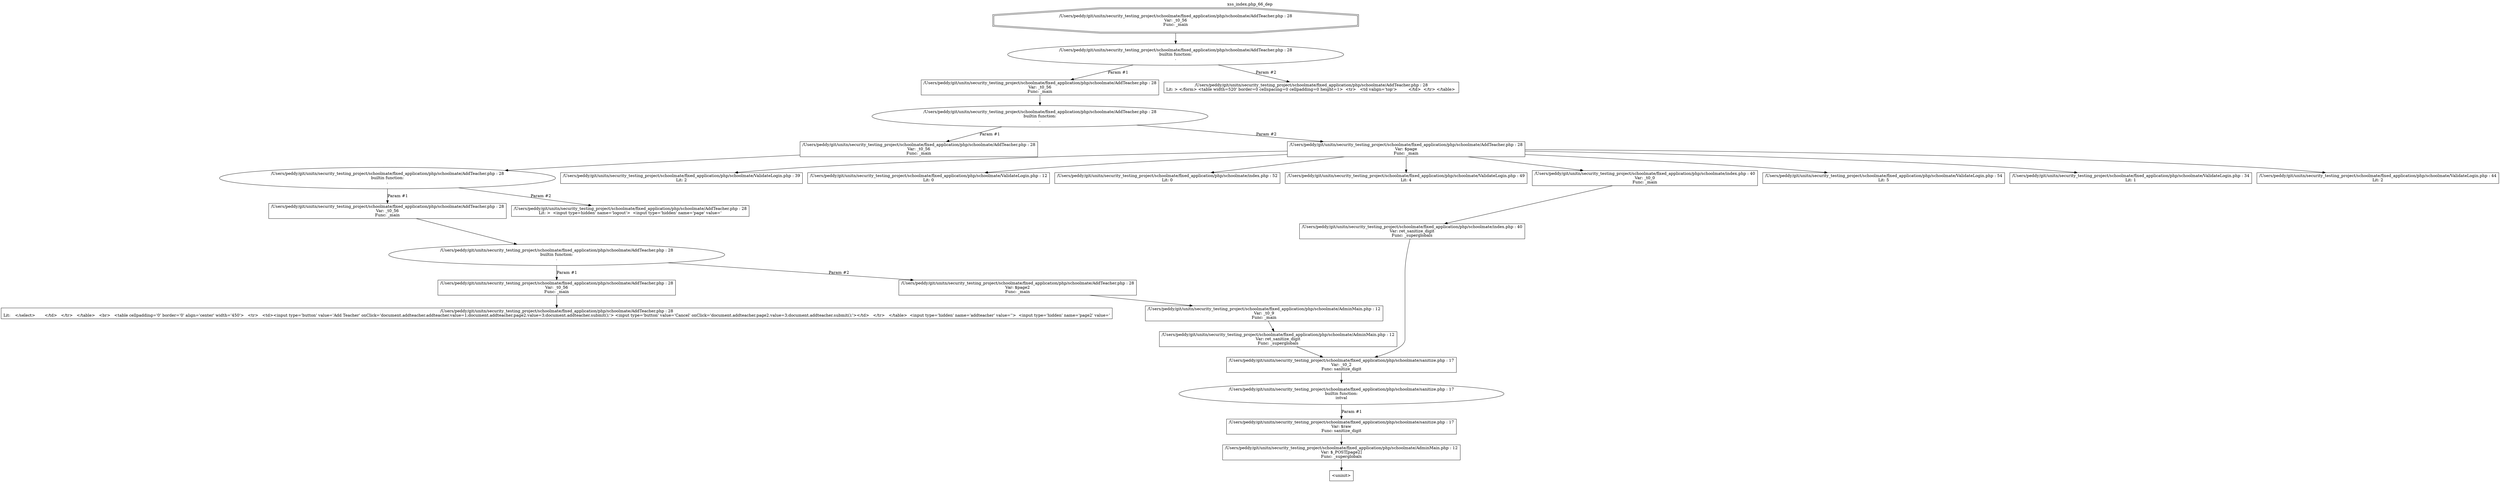 digraph cfg {
  label="xss_index.php_66_dep";
  labelloc=t;
  n1 [shape=doubleoctagon, label="/Users/peddy/git/unitn/security_testing_project/schoolmate/fixed_application/php/schoolmate/AddTeacher.php : 28\nVar: _t0_56\nFunc: _main\n"];
  n2 [shape=ellipse, label="/Users/peddy/git/unitn/security_testing_project/schoolmate/fixed_application/php/schoolmate/AddTeacher.php : 28\nbuiltin function:\n.\n"];
  n3 [shape=box, label="/Users/peddy/git/unitn/security_testing_project/schoolmate/fixed_application/php/schoolmate/AddTeacher.php : 28\nVar: _t0_56\nFunc: _main\n"];
  n4 [shape=ellipse, label="/Users/peddy/git/unitn/security_testing_project/schoolmate/fixed_application/php/schoolmate/AddTeacher.php : 28\nbuiltin function:\n.\n"];
  n5 [shape=box, label="/Users/peddy/git/unitn/security_testing_project/schoolmate/fixed_application/php/schoolmate/AddTeacher.php : 28\nVar: _t0_56\nFunc: _main\n"];
  n6 [shape=ellipse, label="/Users/peddy/git/unitn/security_testing_project/schoolmate/fixed_application/php/schoolmate/AddTeacher.php : 28\nbuiltin function:\n.\n"];
  n7 [shape=box, label="/Users/peddy/git/unitn/security_testing_project/schoolmate/fixed_application/php/schoolmate/AddTeacher.php : 28\nVar: _t0_56\nFunc: _main\n"];
  n8 [shape=ellipse, label="/Users/peddy/git/unitn/security_testing_project/schoolmate/fixed_application/php/schoolmate/AddTeacher.php : 28\nbuiltin function:\n.\n"];
  n9 [shape=box, label="/Users/peddy/git/unitn/security_testing_project/schoolmate/fixed_application/php/schoolmate/AddTeacher.php : 28\nVar: _t0_56\nFunc: _main\n"];
  n10 [shape=box, label="/Users/peddy/git/unitn/security_testing_project/schoolmate/fixed_application/php/schoolmate/AddTeacher.php : 28\nLit: 	 </select>	</td>   </tr>   </table>   <br>   <table cellpadding='0' border='0' align='center' width='450'>   <tr>   <td><input type='button' value='Add Teacher' onClick='document.addteacher.addteacher.value=1;document.addteacher.page2.value=3;document.addteacher.submit();'> <input type='button' value='Cancel' onClick='document.addteacher.page2.value=3;document.addteacher.submit();'></td>   </tr>   </table>  <input type='hidden' name='addteacher' value=''>  <input type='hidden' name='page2' value='\n"];
  n11 [shape=box, label="/Users/peddy/git/unitn/security_testing_project/schoolmate/fixed_application/php/schoolmate/AddTeacher.php : 28\nVar: $page2\nFunc: _main\n"];
  n12 [shape=box, label="/Users/peddy/git/unitn/security_testing_project/schoolmate/fixed_application/php/schoolmate/AdminMain.php : 12\nVar: _t0_9\nFunc: _main\n"];
  n13 [shape=box, label="/Users/peddy/git/unitn/security_testing_project/schoolmate/fixed_application/php/schoolmate/AdminMain.php : 12\nVar: ret_sanitize_digit\nFunc: _superglobals\n"];
  n14 [shape=box, label="/Users/peddy/git/unitn/security_testing_project/schoolmate/fixed_application/php/schoolmate/sanitize.php : 17\nVar: _t0_2\nFunc: sanitize_digit\n"];
  n15 [shape=ellipse, label="/Users/peddy/git/unitn/security_testing_project/schoolmate/fixed_application/php/schoolmate/sanitize.php : 17\nbuiltin function:\nintval\n"];
  n16 [shape=box, label="/Users/peddy/git/unitn/security_testing_project/schoolmate/fixed_application/php/schoolmate/sanitize.php : 17\nVar: $raw\nFunc: sanitize_digit\n"];
  n17 [shape=box, label="/Users/peddy/git/unitn/security_testing_project/schoolmate/fixed_application/php/schoolmate/AdminMain.php : 12\nVar: $_POST[page2]\nFunc: _superglobals\n"];
  n18 [shape=box, label="<uninit>"];
  n19 [shape=box, label="/Users/peddy/git/unitn/security_testing_project/schoolmate/fixed_application/php/schoolmate/AddTeacher.php : 28\nLit: >  <input type=hidden' name='logout'>  <input type='hidden' name='page' value='\n"];
  n20 [shape=box, label="/Users/peddy/git/unitn/security_testing_project/schoolmate/fixed_application/php/schoolmate/AddTeacher.php : 28\nVar: $page\nFunc: _main\n"];
  n21 [shape=box, label="/Users/peddy/git/unitn/security_testing_project/schoolmate/fixed_application/php/schoolmate/ValidateLogin.php : 39\nLit: 2\n"];
  n22 [shape=box, label="/Users/peddy/git/unitn/security_testing_project/schoolmate/fixed_application/php/schoolmate/ValidateLogin.php : 12\nLit: 0\n"];
  n23 [shape=box, label="/Users/peddy/git/unitn/security_testing_project/schoolmate/fixed_application/php/schoolmate/index.php : 52\nLit: 0\n"];
  n24 [shape=box, label="/Users/peddy/git/unitn/security_testing_project/schoolmate/fixed_application/php/schoolmate/ValidateLogin.php : 49\nLit: 4\n"];
  n25 [shape=box, label="/Users/peddy/git/unitn/security_testing_project/schoolmate/fixed_application/php/schoolmate/index.php : 40\nVar: _t0_0\nFunc: _main\n"];
  n26 [shape=box, label="/Users/peddy/git/unitn/security_testing_project/schoolmate/fixed_application/php/schoolmate/index.php : 40\nVar: ret_sanitize_digit\nFunc: _superglobals\n"];
  n27 [shape=box, label="/Users/peddy/git/unitn/security_testing_project/schoolmate/fixed_application/php/schoolmate/ValidateLogin.php : 54\nLit: 5\n"];
  n28 [shape=box, label="/Users/peddy/git/unitn/security_testing_project/schoolmate/fixed_application/php/schoolmate/ValidateLogin.php : 34\nLit: 1\n"];
  n29 [shape=box, label="/Users/peddy/git/unitn/security_testing_project/schoolmate/fixed_application/php/schoolmate/ValidateLogin.php : 44\nLit: 2\n"];
  n30 [shape=box, label="/Users/peddy/git/unitn/security_testing_project/schoolmate/fixed_application/php/schoolmate/AddTeacher.php : 28\nLit: > </form> <table width=520' border=0 cellspacing=0 cellpadding=0 height=1>  <tr>   <td valign='top'>	&nbsp;   </td>  </tr> </table> \n"];
  n1 -> n2;
  n3 -> n4;
  n5 -> n6;
  n7 -> n8;
  n9 -> n10;
  n8 -> n9[label="Param #1"];
  n8 -> n11[label="Param #2"];
  n14 -> n15;
  n17 -> n18;
  n16 -> n17;
  n15 -> n16[label="Param #1"];
  n13 -> n14;
  n12 -> n13;
  n11 -> n12;
  n6 -> n7[label="Param #1"];
  n6 -> n19[label="Param #2"];
  n4 -> n5[label="Param #1"];
  n4 -> n20[label="Param #2"];
  n20 -> n21;
  n20 -> n22;
  n20 -> n23;
  n20 -> n24;
  n20 -> n25;
  n20 -> n27;
  n20 -> n28;
  n20 -> n29;
  n26 -> n14;
  n25 -> n26;
  n2 -> n3[label="Param #1"];
  n2 -> n30[label="Param #2"];
}
